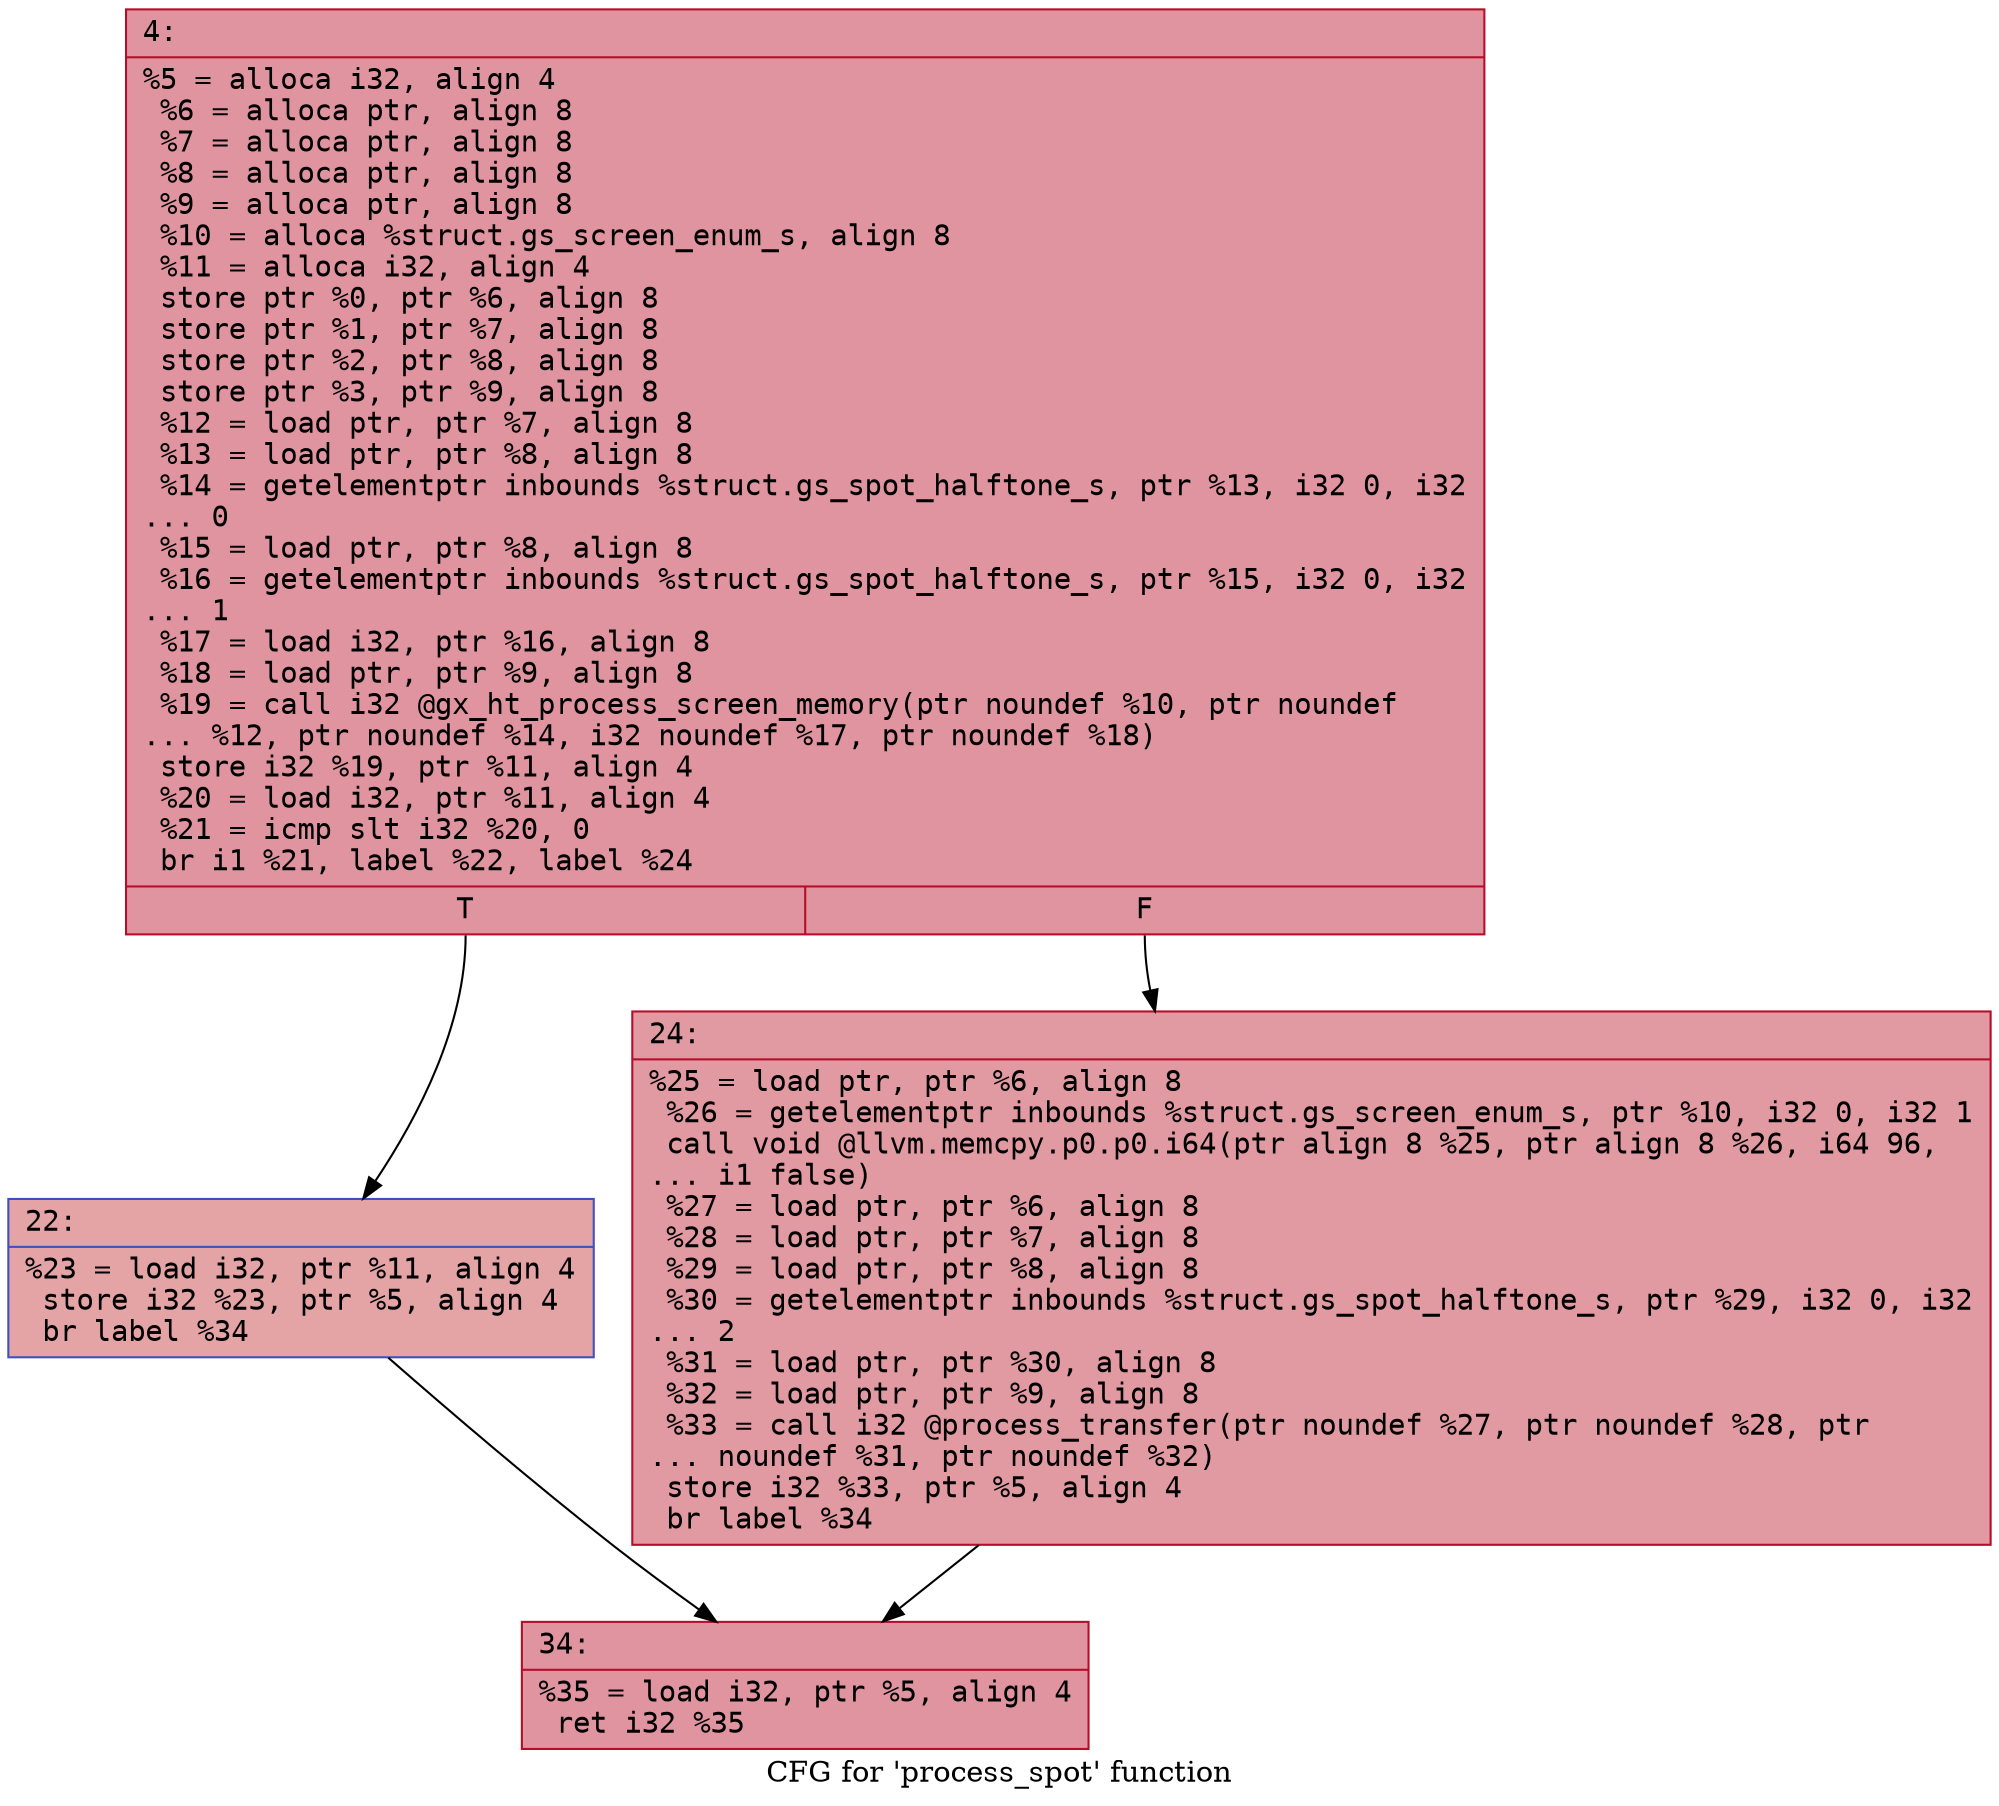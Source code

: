 digraph "CFG for 'process_spot' function" {
	label="CFG for 'process_spot' function";

	Node0x6000013bff20 [shape=record,color="#b70d28ff", style=filled, fillcolor="#b70d2870" fontname="Courier",label="{4:\l|  %5 = alloca i32, align 4\l  %6 = alloca ptr, align 8\l  %7 = alloca ptr, align 8\l  %8 = alloca ptr, align 8\l  %9 = alloca ptr, align 8\l  %10 = alloca %struct.gs_screen_enum_s, align 8\l  %11 = alloca i32, align 4\l  store ptr %0, ptr %6, align 8\l  store ptr %1, ptr %7, align 8\l  store ptr %2, ptr %8, align 8\l  store ptr %3, ptr %9, align 8\l  %12 = load ptr, ptr %7, align 8\l  %13 = load ptr, ptr %8, align 8\l  %14 = getelementptr inbounds %struct.gs_spot_halftone_s, ptr %13, i32 0, i32\l... 0\l  %15 = load ptr, ptr %8, align 8\l  %16 = getelementptr inbounds %struct.gs_spot_halftone_s, ptr %15, i32 0, i32\l... 1\l  %17 = load i32, ptr %16, align 8\l  %18 = load ptr, ptr %9, align 8\l  %19 = call i32 @gx_ht_process_screen_memory(ptr noundef %10, ptr noundef\l... %12, ptr noundef %14, i32 noundef %17, ptr noundef %18)\l  store i32 %19, ptr %11, align 4\l  %20 = load i32, ptr %11, align 4\l  %21 = icmp slt i32 %20, 0\l  br i1 %21, label %22, label %24\l|{<s0>T|<s1>F}}"];
	Node0x6000013bff20:s0 -> Node0x6000013bff70[tooltip="4 -> 22\nProbability 37.50%" ];
	Node0x6000013bff20:s1 -> Node0x6000013b8000[tooltip="4 -> 24\nProbability 62.50%" ];
	Node0x6000013bff70 [shape=record,color="#3d50c3ff", style=filled, fillcolor="#c32e3170" fontname="Courier",label="{22:\l|  %23 = load i32, ptr %11, align 4\l  store i32 %23, ptr %5, align 4\l  br label %34\l}"];
	Node0x6000013bff70 -> Node0x6000013b8050[tooltip="22 -> 34\nProbability 100.00%" ];
	Node0x6000013b8000 [shape=record,color="#b70d28ff", style=filled, fillcolor="#bb1b2c70" fontname="Courier",label="{24:\l|  %25 = load ptr, ptr %6, align 8\l  %26 = getelementptr inbounds %struct.gs_screen_enum_s, ptr %10, i32 0, i32 1\l  call void @llvm.memcpy.p0.p0.i64(ptr align 8 %25, ptr align 8 %26, i64 96,\l... i1 false)\l  %27 = load ptr, ptr %6, align 8\l  %28 = load ptr, ptr %7, align 8\l  %29 = load ptr, ptr %8, align 8\l  %30 = getelementptr inbounds %struct.gs_spot_halftone_s, ptr %29, i32 0, i32\l... 2\l  %31 = load ptr, ptr %30, align 8\l  %32 = load ptr, ptr %9, align 8\l  %33 = call i32 @process_transfer(ptr noundef %27, ptr noundef %28, ptr\l... noundef %31, ptr noundef %32)\l  store i32 %33, ptr %5, align 4\l  br label %34\l}"];
	Node0x6000013b8000 -> Node0x6000013b8050[tooltip="24 -> 34\nProbability 100.00%" ];
	Node0x6000013b8050 [shape=record,color="#b70d28ff", style=filled, fillcolor="#b70d2870" fontname="Courier",label="{34:\l|  %35 = load i32, ptr %5, align 4\l  ret i32 %35\l}"];
}
